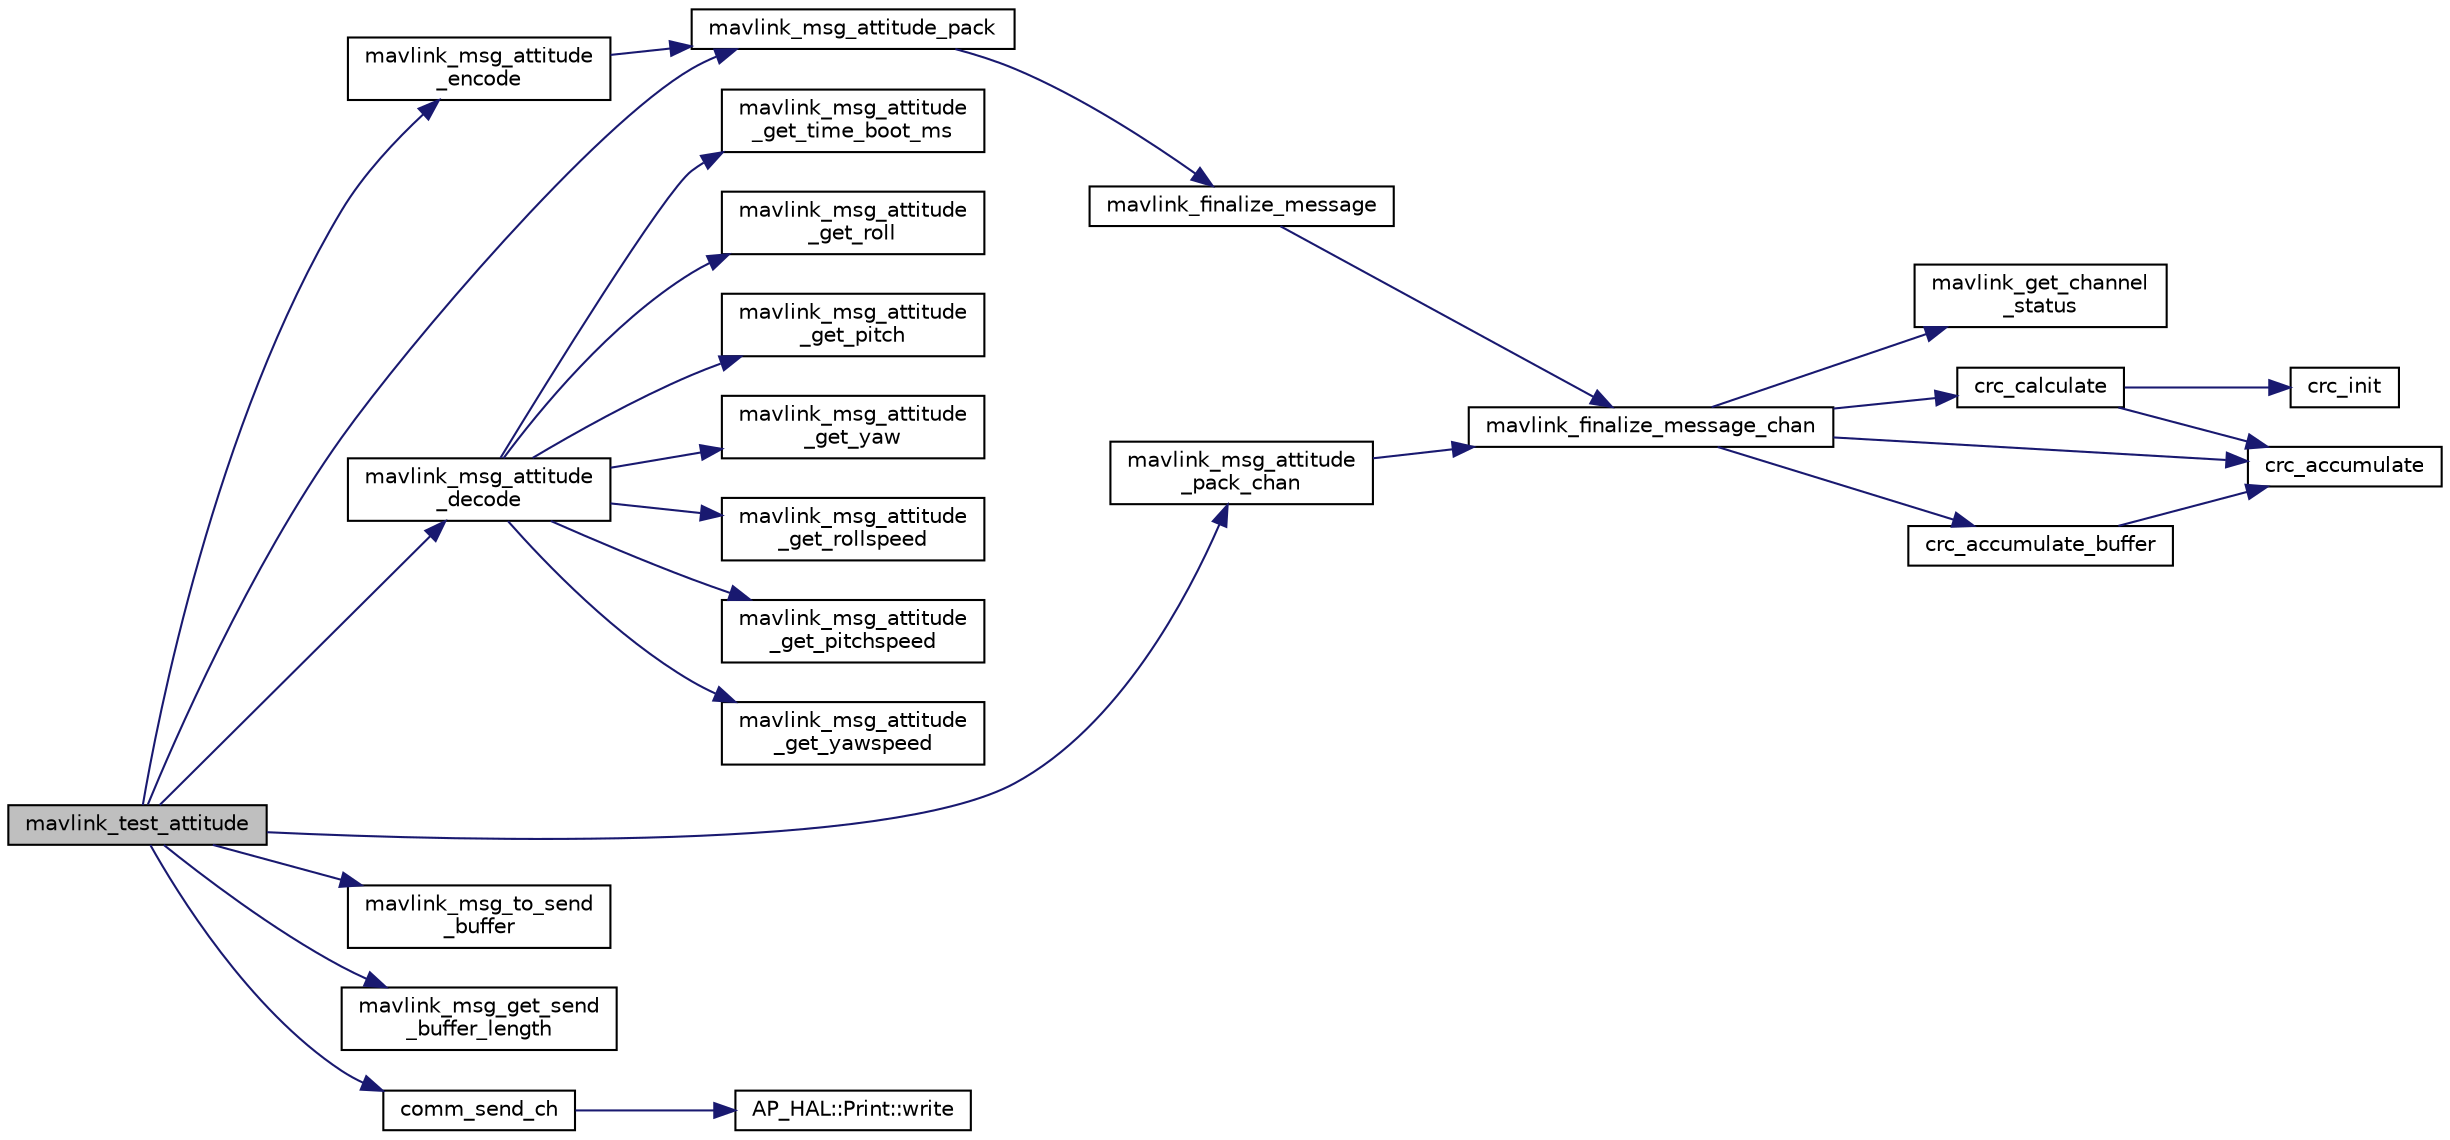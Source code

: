 digraph "mavlink_test_attitude"
{
 // INTERACTIVE_SVG=YES
  edge [fontname="Helvetica",fontsize="10",labelfontname="Helvetica",labelfontsize="10"];
  node [fontname="Helvetica",fontsize="10",shape=record];
  rankdir="LR";
  Node1 [label="mavlink_test_attitude",height=0.2,width=0.4,color="black", fillcolor="grey75", style="filled", fontcolor="black"];
  Node1 -> Node2 [color="midnightblue",fontsize="10",style="solid",fontname="Helvetica"];
  Node2 [label="mavlink_msg_attitude\l_encode",height=0.2,width=0.4,color="black", fillcolor="white", style="filled",URL="$mavlink__msg__attitude_8h.html#ac4c7efca3e3cdd8ca93f7a27802310a1",tooltip="Encode a attitude struct. "];
  Node2 -> Node3 [color="midnightblue",fontsize="10",style="solid",fontname="Helvetica"];
  Node3 [label="mavlink_msg_attitude_pack",height=0.2,width=0.4,color="black", fillcolor="white", style="filled",URL="$mavlink__msg__attitude_8h.html#acbde0cfd4e5905eb756959b3d8ea0c23",tooltip="Pack a attitude message. "];
  Node3 -> Node4 [color="midnightblue",fontsize="10",style="solid",fontname="Helvetica"];
  Node4 [label="mavlink_finalize_message",height=0.2,width=0.4,color="black", fillcolor="white", style="filled",URL="$mavlink__helpers_8h.html#af3bea083c5ec83f5b6570b2bd4a817d0",tooltip="Finalize a MAVLink message with MAVLINK_COMM_0 as default channel. "];
  Node4 -> Node5 [color="midnightblue",fontsize="10",style="solid",fontname="Helvetica"];
  Node5 [label="mavlink_finalize_message_chan",height=0.2,width=0.4,color="black", fillcolor="white", style="filled",URL="$mavlink__helpers_8h.html#aa66131138fc02101dcc73b4b556ab422",tooltip="Finalize a MAVLink message with channel assignment. "];
  Node5 -> Node6 [color="midnightblue",fontsize="10",style="solid",fontname="Helvetica"];
  Node6 [label="mavlink_get_channel\l_status",height=0.2,width=0.4,color="black", fillcolor="white", style="filled",URL="$mavlink__helpers_8h.html#ac006d308067f48514ca5c0cf0b046c28"];
  Node5 -> Node7 [color="midnightblue",fontsize="10",style="solid",fontname="Helvetica"];
  Node7 [label="crc_calculate",height=0.2,width=0.4,color="black", fillcolor="white", style="filled",URL="$checksum_8h.html#ab4264eb7b9e22aabb5cc3191bce35f4c",tooltip="Calculates the X.25 checksum on a byte buffer. "];
  Node7 -> Node8 [color="midnightblue",fontsize="10",style="solid",fontname="Helvetica"];
  Node8 [label="crc_init",height=0.2,width=0.4,color="black", fillcolor="white", style="filled",URL="$checksum_8h.html#aee738f6e20d31b027afdd966c79befae",tooltip="Initiliaze the buffer for the X.25 CRC. "];
  Node7 -> Node9 [color="midnightblue",fontsize="10",style="solid",fontname="Helvetica"];
  Node9 [label="crc_accumulate",height=0.2,width=0.4,color="black", fillcolor="white", style="filled",URL="$checksum_8h.html#ade2bbc31cd3b5b6d839556f56de61957",tooltip="Accumulate the X.25 CRC by adding one char at a time. "];
  Node5 -> Node10 [color="midnightblue",fontsize="10",style="solid",fontname="Helvetica"];
  Node10 [label="crc_accumulate_buffer",height=0.2,width=0.4,color="black", fillcolor="white", style="filled",URL="$checksum_8h.html#abcbaa800e8fcbcdf9bb48168657fbefd",tooltip="Accumulate the X.25 CRC by adding an array of bytes. "];
  Node10 -> Node9 [color="midnightblue",fontsize="10",style="solid",fontname="Helvetica"];
  Node5 -> Node9 [color="midnightblue",fontsize="10",style="solid",fontname="Helvetica"];
  Node1 -> Node11 [color="midnightblue",fontsize="10",style="solid",fontname="Helvetica"];
  Node11 [label="mavlink_msg_attitude\l_decode",height=0.2,width=0.4,color="black", fillcolor="white", style="filled",URL="$mavlink__msg__attitude_8h.html#aea9ac9866c5c81d5825d6eccecb9a9be",tooltip="Decode a attitude message into a struct. "];
  Node11 -> Node12 [color="midnightblue",fontsize="10",style="solid",fontname="Helvetica"];
  Node12 [label="mavlink_msg_attitude\l_get_time_boot_ms",height=0.2,width=0.4,color="black", fillcolor="white", style="filled",URL="$mavlink__msg__attitude_8h.html#ac7afddda236cd7c6f482b4acbd5dc1d7",tooltip="Send a attitude message. "];
  Node11 -> Node13 [color="midnightblue",fontsize="10",style="solid",fontname="Helvetica"];
  Node13 [label="mavlink_msg_attitude\l_get_roll",height=0.2,width=0.4,color="black", fillcolor="white", style="filled",URL="$mavlink__msg__attitude_8h.html#ab9d96bdc5f30a33b19db31bd8adffcf0",tooltip="Get field roll from attitude message. "];
  Node11 -> Node14 [color="midnightblue",fontsize="10",style="solid",fontname="Helvetica"];
  Node14 [label="mavlink_msg_attitude\l_get_pitch",height=0.2,width=0.4,color="black", fillcolor="white", style="filled",URL="$mavlink__msg__attitude_8h.html#ab1197a265a1461a1131a6a49947001f7",tooltip="Get field pitch from attitude message. "];
  Node11 -> Node15 [color="midnightblue",fontsize="10",style="solid",fontname="Helvetica"];
  Node15 [label="mavlink_msg_attitude\l_get_yaw",height=0.2,width=0.4,color="black", fillcolor="white", style="filled",URL="$mavlink__msg__attitude_8h.html#a4143e517b4e03173f1614c4cd92857c6",tooltip="Get field yaw from attitude message. "];
  Node11 -> Node16 [color="midnightblue",fontsize="10",style="solid",fontname="Helvetica"];
  Node16 [label="mavlink_msg_attitude\l_get_rollspeed",height=0.2,width=0.4,color="black", fillcolor="white", style="filled",URL="$mavlink__msg__attitude_8h.html#a57a3466521b3a0adecc5c500a33db559",tooltip="Get field rollspeed from attitude message. "];
  Node11 -> Node17 [color="midnightblue",fontsize="10",style="solid",fontname="Helvetica"];
  Node17 [label="mavlink_msg_attitude\l_get_pitchspeed",height=0.2,width=0.4,color="black", fillcolor="white", style="filled",URL="$mavlink__msg__attitude_8h.html#ab6acd8c67f884fb644d2a81635e7bec9",tooltip="Get field pitchspeed from attitude message. "];
  Node11 -> Node18 [color="midnightblue",fontsize="10",style="solid",fontname="Helvetica"];
  Node18 [label="mavlink_msg_attitude\l_get_yawspeed",height=0.2,width=0.4,color="black", fillcolor="white", style="filled",URL="$mavlink__msg__attitude_8h.html#a3d821889da959191467512ec589b34ad",tooltip="Get field yawspeed from attitude message. "];
  Node1 -> Node3 [color="midnightblue",fontsize="10",style="solid",fontname="Helvetica"];
  Node1 -> Node19 [color="midnightblue",fontsize="10",style="solid",fontname="Helvetica"];
  Node19 [label="mavlink_msg_attitude\l_pack_chan",height=0.2,width=0.4,color="black", fillcolor="white", style="filled",URL="$mavlink__msg__attitude_8h.html#a1010bfd351641c6878f3c62d23c3f56c",tooltip="Pack a attitude message on a channel. "];
  Node19 -> Node5 [color="midnightblue",fontsize="10",style="solid",fontname="Helvetica"];
  Node1 -> Node20 [color="midnightblue",fontsize="10",style="solid",fontname="Helvetica"];
  Node20 [label="mavlink_msg_to_send\l_buffer",height=0.2,width=0.4,color="black", fillcolor="white", style="filled",URL="$mavlink__helpers_8h.html#afea0a9befa84822fd62c2899ea0d849e",tooltip="Pack a message to send it over a serial byte stream. "];
  Node1 -> Node21 [color="midnightblue",fontsize="10",style="solid",fontname="Helvetica"];
  Node21 [label="mavlink_msg_get_send\l_buffer_length",height=0.2,width=0.4,color="black", fillcolor="white", style="filled",URL="$protocol_8h.html#aa86c08f27aabb7a2e12a67f189f590c8",tooltip="Get the required buffer size for this message. "];
  Node1 -> Node22 [color="midnightblue",fontsize="10",style="solid",fontname="Helvetica"];
  Node22 [label="comm_send_ch",height=0.2,width=0.4,color="black", fillcolor="white", style="filled",URL="$GCS__MAVLink_8h.html#ab753873a1ee10adedd0ce246311468f8"];
  Node22 -> Node23 [color="midnightblue",fontsize="10",style="solid",fontname="Helvetica"];
  Node23 [label="AP_HAL::Print::write",height=0.2,width=0.4,color="black", fillcolor="white", style="filled",URL="$classAP__HAL_1_1Print.html#acc65391952a43334f8f5c9bef341f501"];
}
